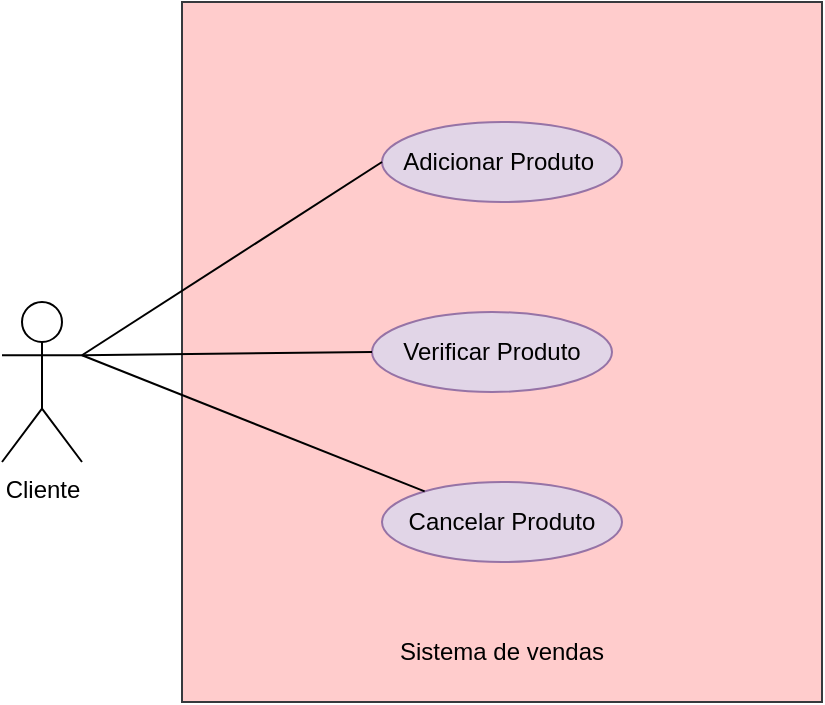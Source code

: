 <mxfile version="22.1.2" type="github">
  <diagram name="Página-1" id="wwdtlaOa94DH2NcPzzUv">
    <mxGraphModel dx="880" dy="460" grid="1" gridSize="10" guides="1" tooltips="1" connect="1" arrows="1" fold="1" page="1" pageScale="1" pageWidth="1100" pageHeight="850" math="0" shadow="0">
      <root>
        <mxCell id="0" />
        <mxCell id="1" parent="0" />
        <mxCell id="vCYvUYp7LnwnH7nSYbP1-1" value="Cliente" style="shape=umlActor;verticalLabelPosition=bottom;verticalAlign=top;html=1;outlineConnect=0;" parent="1" vertex="1">
          <mxGeometry x="200" y="200" width="40" height="80" as="geometry" />
        </mxCell>
        <mxCell id="vCYvUYp7LnwnH7nSYbP1-4" value="" style="rounded=0;whiteSpace=wrap;html=1;fillColor=#ffcccc;strokeColor=#36393d;" parent="1" vertex="1">
          <mxGeometry x="290" y="50" width="320" height="350" as="geometry" />
        </mxCell>
        <mxCell id="vCYvUYp7LnwnH7nSYbP1-5" value="Adicionar Produto&amp;nbsp;" style="ellipse;whiteSpace=wrap;html=1;fillColor=#e1d5e7;strokeColor=#9673a6;" parent="1" vertex="1">
          <mxGeometry x="390" y="110" width="120" height="40" as="geometry" />
        </mxCell>
        <mxCell id="vCYvUYp7LnwnH7nSYbP1-6" value="Verificar Produto" style="ellipse;whiteSpace=wrap;html=1;fillColor=#e1d5e7;strokeColor=#9673a6;" parent="1" vertex="1">
          <mxGeometry x="385" y="205" width="120" height="40" as="geometry" />
        </mxCell>
        <mxCell id="vCYvUYp7LnwnH7nSYbP1-7" value="Cancelar Produto" style="ellipse;whiteSpace=wrap;html=1;fillColor=#e1d5e7;strokeColor=#9673a6;" parent="1" vertex="1">
          <mxGeometry x="390" y="290" width="120" height="40" as="geometry" />
        </mxCell>
        <mxCell id="vCYvUYp7LnwnH7nSYbP1-12" style="rounded=0;orthogonalLoop=1;jettySize=auto;html=1;exitX=1;exitY=0.333;exitDx=0;exitDy=0;exitPerimeter=0;entryX=0;entryY=0.5;entryDx=0;entryDy=0;endArrow=none;endFill=0;shadow=0;fixDash=0;backgroundOutline=0;strokeOpacity=100;fillOpacity=100;" parent="1" source="vCYvUYp7LnwnH7nSYbP1-1" target="vCYvUYp7LnwnH7nSYbP1-6" edge="1">
          <mxGeometry relative="1" as="geometry" />
        </mxCell>
        <mxCell id="vCYvUYp7LnwnH7nSYbP1-13" style="rounded=0;orthogonalLoop=1;jettySize=auto;html=1;exitX=1;exitY=0.333;exitDx=0;exitDy=0;exitPerimeter=0;entryX=0;entryY=0.5;entryDx=0;entryDy=0;endArrow=none;endFill=0;" parent="1" source="vCYvUYp7LnwnH7nSYbP1-1" target="vCYvUYp7LnwnH7nSYbP1-5" edge="1">
          <mxGeometry relative="1" as="geometry" />
        </mxCell>
        <mxCell id="vCYvUYp7LnwnH7nSYbP1-14" style="rounded=0;orthogonalLoop=1;jettySize=auto;html=1;exitX=1;exitY=0.333;exitDx=0;exitDy=0;exitPerimeter=0;endArrow=none;endFill=0;" parent="1" source="vCYvUYp7LnwnH7nSYbP1-1" target="vCYvUYp7LnwnH7nSYbP1-7" edge="1">
          <mxGeometry relative="1" as="geometry" />
        </mxCell>
        <mxCell id="vCYvUYp7LnwnH7nSYbP1-39" value="Sistema de vendas" style="text;strokeColor=none;align=center;fillColor=none;html=1;verticalAlign=middle;whiteSpace=wrap;rounded=0;" parent="1" vertex="1">
          <mxGeometry x="385" y="360" width="130" height="30" as="geometry" />
        </mxCell>
      </root>
    </mxGraphModel>
  </diagram>
</mxfile>
